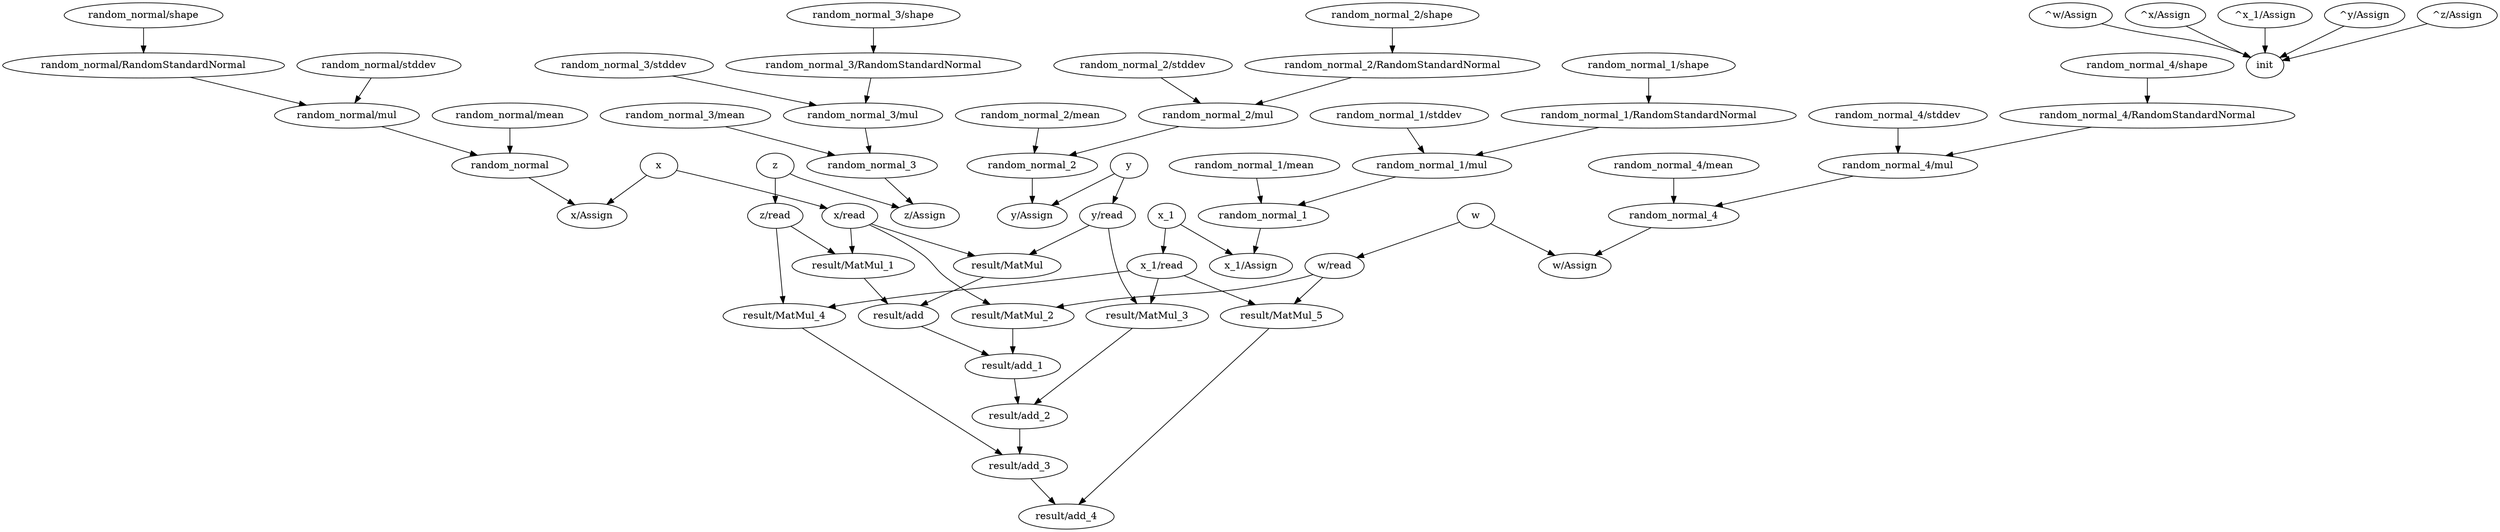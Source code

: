 digraph {
	"random_normal/shape" [label="random_normal/shape"]
	"random_normal/mean" [label="random_normal/mean"]
	"random_normal/stddev" [label="random_normal/stddev"]
	"random_normal/RandomStandardNormal" [label="random_normal/RandomStandardNormal"]
	"random_normal/shape" -> "random_normal/RandomStandardNormal"
	"random_normal/mul" [label="random_normal/mul"]
	"random_normal/RandomStandardNormal" -> "random_normal/mul"
	"random_normal/stddev" -> "random_normal/mul"
	random_normal [label=random_normal]
	"random_normal/mul" -> random_normal
	"random_normal/mean" -> random_normal
	x [label=x]
	"x/Assign" [label="x/Assign"]
	x -> "x/Assign"
	random_normal -> "x/Assign"
	"x/read" [label="x/read"]
	x -> "x/read"
	"random_normal_1/shape" [label="random_normal_1/shape"]
	"random_normal_1/mean" [label="random_normal_1/mean"]
	"random_normal_1/stddev" [label="random_normal_1/stddev"]
	"random_normal_1/RandomStandardNormal" [label="random_normal_1/RandomStandardNormal"]
	"random_normal_1/shape" -> "random_normal_1/RandomStandardNormal"
	"random_normal_1/mul" [label="random_normal_1/mul"]
	"random_normal_1/RandomStandardNormal" -> "random_normal_1/mul"
	"random_normal_1/stddev" -> "random_normal_1/mul"
	random_normal_1 [label=random_normal_1]
	"random_normal_1/mul" -> random_normal_1
	"random_normal_1/mean" -> random_normal_1
	x_1 [label=x_1]
	"x_1/Assign" [label="x_1/Assign"]
	x_1 -> "x_1/Assign"
	random_normal_1 -> "x_1/Assign"
	"x_1/read" [label="x_1/read"]
	x_1 -> "x_1/read"
	"random_normal_2/shape" [label="random_normal_2/shape"]
	"random_normal_2/mean" [label="random_normal_2/mean"]
	"random_normal_2/stddev" [label="random_normal_2/stddev"]
	"random_normal_2/RandomStandardNormal" [label="random_normal_2/RandomStandardNormal"]
	"random_normal_2/shape" -> "random_normal_2/RandomStandardNormal"
	"random_normal_2/mul" [label="random_normal_2/mul"]
	"random_normal_2/RandomStandardNormal" -> "random_normal_2/mul"
	"random_normal_2/stddev" -> "random_normal_2/mul"
	random_normal_2 [label=random_normal_2]
	"random_normal_2/mul" -> random_normal_2
	"random_normal_2/mean" -> random_normal_2
	y [label=y]
	"y/Assign" [label="y/Assign"]
	y -> "y/Assign"
	random_normal_2 -> "y/Assign"
	"y/read" [label="y/read"]
	y -> "y/read"
	"random_normal_3/shape" [label="random_normal_3/shape"]
	"random_normal_3/mean" [label="random_normal_3/mean"]
	"random_normal_3/stddev" [label="random_normal_3/stddev"]
	"random_normal_3/RandomStandardNormal" [label="random_normal_3/RandomStandardNormal"]
	"random_normal_3/shape" -> "random_normal_3/RandomStandardNormal"
	"random_normal_3/mul" [label="random_normal_3/mul"]
	"random_normal_3/RandomStandardNormal" -> "random_normal_3/mul"
	"random_normal_3/stddev" -> "random_normal_3/mul"
	random_normal_3 [label=random_normal_3]
	"random_normal_3/mul" -> random_normal_3
	"random_normal_3/mean" -> random_normal_3
	z [label=z]
	"z/Assign" [label="z/Assign"]
	z -> "z/Assign"
	random_normal_3 -> "z/Assign"
	"z/read" [label="z/read"]
	z -> "z/read"
	"random_normal_4/shape" [label="random_normal_4/shape"]
	"random_normal_4/mean" [label="random_normal_4/mean"]
	"random_normal_4/stddev" [label="random_normal_4/stddev"]
	"random_normal_4/RandomStandardNormal" [label="random_normal_4/RandomStandardNormal"]
	"random_normal_4/shape" -> "random_normal_4/RandomStandardNormal"
	"random_normal_4/mul" [label="random_normal_4/mul"]
	"random_normal_4/RandomStandardNormal" -> "random_normal_4/mul"
	"random_normal_4/stddev" -> "random_normal_4/mul"
	random_normal_4 [label=random_normal_4]
	"random_normal_4/mul" -> random_normal_4
	"random_normal_4/mean" -> random_normal_4
	w [label=w]
	"w/Assign" [label="w/Assign"]
	w -> "w/Assign"
	random_normal_4 -> "w/Assign"
	"w/read" [label="w/read"]
	w -> "w/read"
	"result/MatMul" [label="result/MatMul"]
	"x/read" -> "result/MatMul"
	"y/read" -> "result/MatMul"
	"result/MatMul_1" [label="result/MatMul_1"]
	"x/read" -> "result/MatMul_1"
	"z/read" -> "result/MatMul_1"
	"result/add" [label="result/add"]
	"result/MatMul" -> "result/add"
	"result/MatMul_1" -> "result/add"
	"result/MatMul_2" [label="result/MatMul_2"]
	"x/read" -> "result/MatMul_2"
	"w/read" -> "result/MatMul_2"
	"result/add_1" [label="result/add_1"]
	"result/add" -> "result/add_1"
	"result/MatMul_2" -> "result/add_1"
	"result/MatMul_3" [label="result/MatMul_3"]
	"x_1/read" -> "result/MatMul_3"
	"y/read" -> "result/MatMul_3"
	"result/add_2" [label="result/add_2"]
	"result/add_1" -> "result/add_2"
	"result/MatMul_3" -> "result/add_2"
	"result/MatMul_4" [label="result/MatMul_4"]
	"x_1/read" -> "result/MatMul_4"
	"z/read" -> "result/MatMul_4"
	"result/add_3" [label="result/add_3"]
	"result/add_2" -> "result/add_3"
	"result/MatMul_4" -> "result/add_3"
	"result/MatMul_5" [label="result/MatMul_5"]
	"x_1/read" -> "result/MatMul_5"
	"w/read" -> "result/MatMul_5"
	"result/add_4" [label="result/add_4"]
	"result/add_3" -> "result/add_4"
	"result/MatMul_5" -> "result/add_4"
	init [label=init]
	"^w/Assign" -> init
	"^x/Assign" -> init
	"^x_1/Assign" -> init
	"^y/Assign" -> init
	"^z/Assign" -> init
}